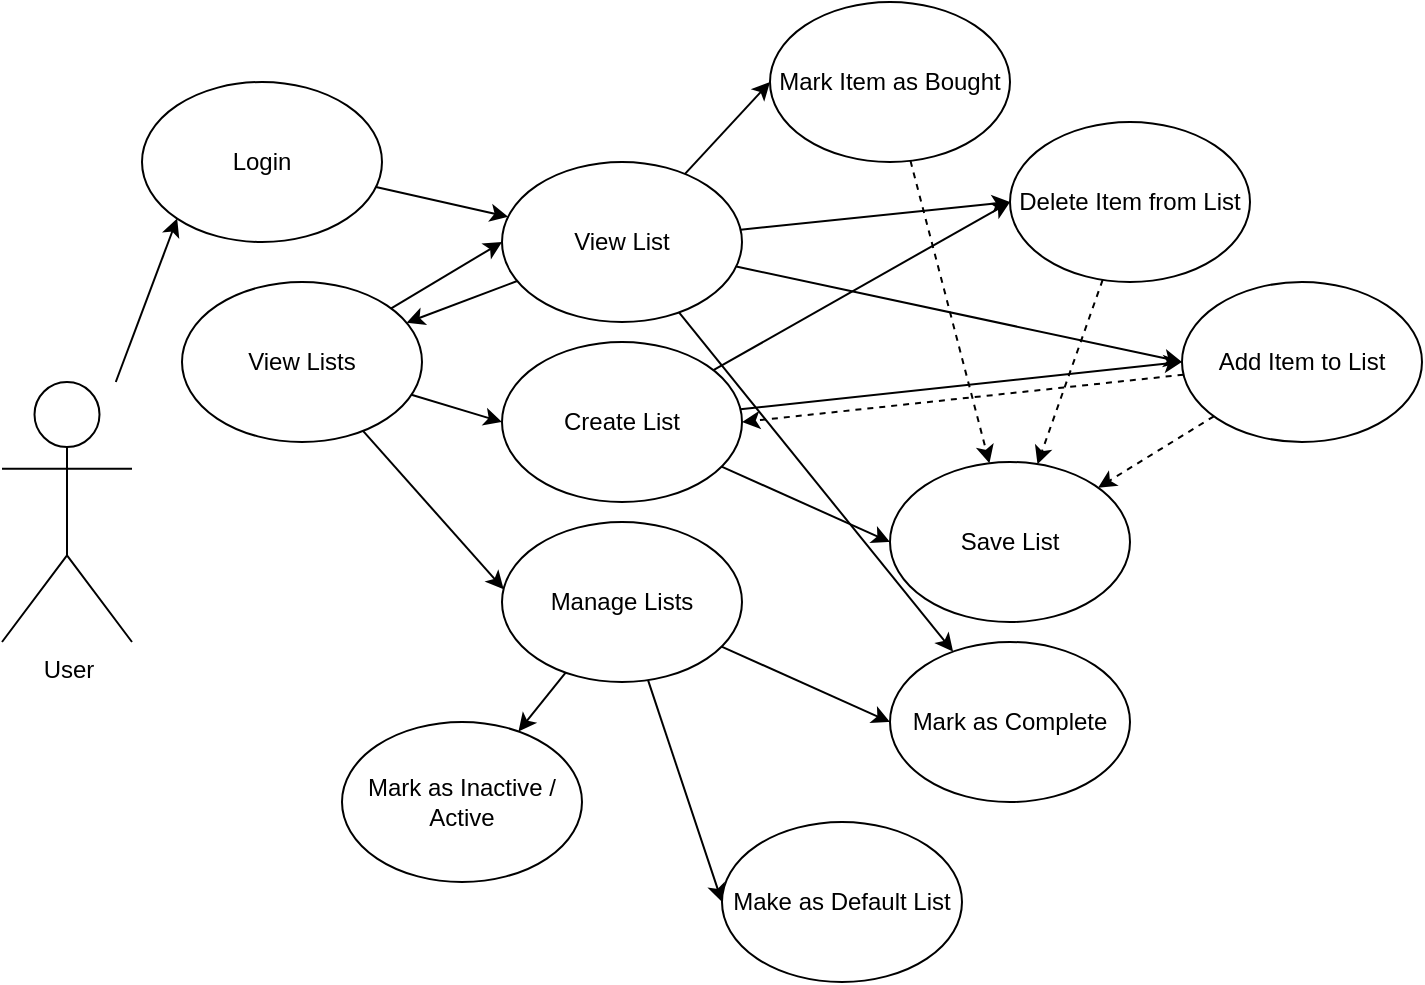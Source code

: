 <mxfile version="13.0.6" type="device"><diagram id="oMNaQDPvT4fOlUVGa2fV" name="Page-1"><mxGraphModel dx="1038" dy="531" grid="1" gridSize="10" guides="1" tooltips="1" connect="1" arrows="1" fold="1" page="1" pageScale="1" pageWidth="827" pageHeight="1169" math="0" shadow="0"><root><mxCell id="0"/><mxCell id="1" parent="0"/><mxCell id="Uy2JGyxhBuCyS2hlUJ-_-9" style="edgeStyle=none;rounded=0;orthogonalLoop=1;jettySize=auto;html=1;entryX=0;entryY=1;entryDx=0;entryDy=0;" parent="1" source="Uy2JGyxhBuCyS2hlUJ-_-1" target="Uy2JGyxhBuCyS2hlUJ-_-2" edge="1"><mxGeometry relative="1" as="geometry"/></mxCell><mxCell id="Uy2JGyxhBuCyS2hlUJ-_-1" value="User" style="shape=umlActor;verticalLabelPosition=bottom;labelBackgroundColor=#ffffff;verticalAlign=top;html=1;outlineConnect=0;" parent="1" vertex="1"><mxGeometry x="40" y="390" width="65" height="130" as="geometry"/></mxCell><mxCell id="a7b61reNq1PHI57yXm-v-3" style="rounded=0;orthogonalLoop=1;jettySize=auto;html=1;" edge="1" parent="1" source="Uy2JGyxhBuCyS2hlUJ-_-2" target="Uy2JGyxhBuCyS2hlUJ-_-3"><mxGeometry relative="1" as="geometry"/></mxCell><mxCell id="Uy2JGyxhBuCyS2hlUJ-_-2" value="Login" style="ellipse;whiteSpace=wrap;html=1;" parent="1" vertex="1"><mxGeometry x="110" y="240" width="120" height="80" as="geometry"/></mxCell><mxCell id="Uy2JGyxhBuCyS2hlUJ-_-12" style="edgeStyle=none;rounded=0;orthogonalLoop=1;jettySize=auto;html=1;entryX=0;entryY=0.5;entryDx=0;entryDy=0;" parent="1" source="Uy2JGyxhBuCyS2hlUJ-_-3" target="Uy2JGyxhBuCyS2hlUJ-_-6" edge="1"><mxGeometry relative="1" as="geometry"/></mxCell><mxCell id="Uy2JGyxhBuCyS2hlUJ-_-13" style="edgeStyle=none;rounded=0;orthogonalLoop=1;jettySize=auto;html=1;entryX=0;entryY=0.5;entryDx=0;entryDy=0;" parent="1" source="Uy2JGyxhBuCyS2hlUJ-_-3" target="Uy2JGyxhBuCyS2hlUJ-_-7" edge="1"><mxGeometry relative="1" as="geometry"/></mxCell><mxCell id="Uy2JGyxhBuCyS2hlUJ-_-15" style="edgeStyle=none;rounded=0;orthogonalLoop=1;jettySize=auto;html=1;entryX=0;entryY=0.5;entryDx=0;entryDy=0;" parent="1" source="Uy2JGyxhBuCyS2hlUJ-_-3" target="Uy2JGyxhBuCyS2hlUJ-_-14" edge="1"><mxGeometry relative="1" as="geometry"/></mxCell><mxCell id="Uy2JGyxhBuCyS2hlUJ-_-23" style="edgeStyle=none;rounded=0;orthogonalLoop=1;jettySize=auto;html=1;" parent="1" source="Uy2JGyxhBuCyS2hlUJ-_-3" target="Uy2JGyxhBuCyS2hlUJ-_-22" edge="1"><mxGeometry relative="1" as="geometry"/></mxCell><mxCell id="a7b61reNq1PHI57yXm-v-9" style="edgeStyle=none;rounded=0;orthogonalLoop=1;jettySize=auto;html=1;" edge="1" parent="1" source="Uy2JGyxhBuCyS2hlUJ-_-3" target="a7b61reNq1PHI57yXm-v-2"><mxGeometry relative="1" as="geometry"/></mxCell><mxCell id="Uy2JGyxhBuCyS2hlUJ-_-3" value="View List" style="ellipse;whiteSpace=wrap;html=1;" parent="1" vertex="1"><mxGeometry x="290" y="280" width="120" height="80" as="geometry"/></mxCell><mxCell id="Uy2JGyxhBuCyS2hlUJ-_-16" style="edgeStyle=none;rounded=0;orthogonalLoop=1;jettySize=auto;html=1;entryX=0;entryY=0.5;entryDx=0;entryDy=0;" parent="1" source="Uy2JGyxhBuCyS2hlUJ-_-4" target="Uy2JGyxhBuCyS2hlUJ-_-14" edge="1"><mxGeometry relative="1" as="geometry"/></mxCell><mxCell id="Uy2JGyxhBuCyS2hlUJ-_-17" style="edgeStyle=none;rounded=0;orthogonalLoop=1;jettySize=auto;html=1;entryX=0;entryY=0.5;entryDx=0;entryDy=0;" parent="1" source="Uy2JGyxhBuCyS2hlUJ-_-4" target="Uy2JGyxhBuCyS2hlUJ-_-7" edge="1"><mxGeometry relative="1" as="geometry"/></mxCell><mxCell id="Uy2JGyxhBuCyS2hlUJ-_-19" style="edgeStyle=none;rounded=0;orthogonalLoop=1;jettySize=auto;html=1;entryX=0;entryY=0.5;entryDx=0;entryDy=0;" parent="1" source="Uy2JGyxhBuCyS2hlUJ-_-4" target="Uy2JGyxhBuCyS2hlUJ-_-18" edge="1"><mxGeometry relative="1" as="geometry"/></mxCell><mxCell id="Uy2JGyxhBuCyS2hlUJ-_-4" value="Create List" style="ellipse;whiteSpace=wrap;html=1;" parent="1" vertex="1"><mxGeometry x="290" y="370" width="120" height="80" as="geometry"/></mxCell><mxCell id="Uy2JGyxhBuCyS2hlUJ-_-24" style="edgeStyle=none;rounded=0;orthogonalLoop=1;jettySize=auto;html=1;entryX=0;entryY=0.5;entryDx=0;entryDy=0;" parent="1" source="Uy2JGyxhBuCyS2hlUJ-_-5" target="Uy2JGyxhBuCyS2hlUJ-_-22" edge="1"><mxGeometry relative="1" as="geometry"/></mxCell><mxCell id="Uy2JGyxhBuCyS2hlUJ-_-26" style="edgeStyle=none;rounded=0;orthogonalLoop=1;jettySize=auto;html=1;entryX=0;entryY=0.5;entryDx=0;entryDy=0;" parent="1" source="Uy2JGyxhBuCyS2hlUJ-_-5" target="Uy2JGyxhBuCyS2hlUJ-_-25" edge="1"><mxGeometry relative="1" as="geometry"/></mxCell><mxCell id="Uy2JGyxhBuCyS2hlUJ-_-29" style="edgeStyle=none;rounded=0;orthogonalLoop=1;jettySize=auto;html=1;" parent="1" source="Uy2JGyxhBuCyS2hlUJ-_-5" target="Uy2JGyxhBuCyS2hlUJ-_-28" edge="1"><mxGeometry relative="1" as="geometry"/></mxCell><mxCell id="Uy2JGyxhBuCyS2hlUJ-_-5" value="Manage Lists" style="ellipse;whiteSpace=wrap;html=1;" parent="1" vertex="1"><mxGeometry x="290" y="460" width="120" height="80" as="geometry"/></mxCell><mxCell id="Uy2JGyxhBuCyS2hlUJ-_-30" style="edgeStyle=none;rounded=0;orthogonalLoop=1;jettySize=auto;html=1;dashed=1;" parent="1" source="Uy2JGyxhBuCyS2hlUJ-_-6" target="Uy2JGyxhBuCyS2hlUJ-_-18" edge="1"><mxGeometry relative="1" as="geometry"/></mxCell><mxCell id="Uy2JGyxhBuCyS2hlUJ-_-6" value="Mark Item as Bought" style="ellipse;whiteSpace=wrap;html=1;" parent="1" vertex="1"><mxGeometry x="424" y="200" width="120" height="80" as="geometry"/></mxCell><mxCell id="Uy2JGyxhBuCyS2hlUJ-_-21" style="edgeStyle=none;rounded=0;orthogonalLoop=1;jettySize=auto;html=1;dashed=1;" parent="1" source="Uy2JGyxhBuCyS2hlUJ-_-7" target="Uy2JGyxhBuCyS2hlUJ-_-18" edge="1"><mxGeometry relative="1" as="geometry"/></mxCell><mxCell id="Uy2JGyxhBuCyS2hlUJ-_-7" value="Delete Item from List" style="ellipse;whiteSpace=wrap;html=1;" parent="1" vertex="1"><mxGeometry x="544" y="260" width="120" height="80" as="geometry"/></mxCell><mxCell id="Uy2JGyxhBuCyS2hlUJ-_-20" style="edgeStyle=none;rounded=0;orthogonalLoop=1;jettySize=auto;html=1;dashed=1;" parent="1" source="Uy2JGyxhBuCyS2hlUJ-_-14" target="Uy2JGyxhBuCyS2hlUJ-_-18" edge="1"><mxGeometry relative="1" as="geometry"/></mxCell><mxCell id="a7b61reNq1PHI57yXm-v-7" style="edgeStyle=none;rounded=0;orthogonalLoop=1;jettySize=auto;html=1;dashed=1;entryX=1;entryY=0.5;entryDx=0;entryDy=0;" edge="1" parent="1" source="Uy2JGyxhBuCyS2hlUJ-_-14" target="Uy2JGyxhBuCyS2hlUJ-_-4"><mxGeometry relative="1" as="geometry"/></mxCell><mxCell id="Uy2JGyxhBuCyS2hlUJ-_-14" value="Add Item to List" style="ellipse;whiteSpace=wrap;html=1;" parent="1" vertex="1"><mxGeometry x="630" y="340" width="120" height="80" as="geometry"/></mxCell><mxCell id="Uy2JGyxhBuCyS2hlUJ-_-18" value="Save List" style="ellipse;whiteSpace=wrap;html=1;" parent="1" vertex="1"><mxGeometry x="484" y="430" width="120" height="80" as="geometry"/></mxCell><mxCell id="Uy2JGyxhBuCyS2hlUJ-_-22" value="Mark as Complete" style="ellipse;whiteSpace=wrap;html=1;" parent="1" vertex="1"><mxGeometry x="484" y="520" width="120" height="80" as="geometry"/></mxCell><mxCell id="Uy2JGyxhBuCyS2hlUJ-_-25" value="Make as Default List" style="ellipse;whiteSpace=wrap;html=1;" parent="1" vertex="1"><mxGeometry x="400" y="610" width="120" height="80" as="geometry"/></mxCell><mxCell id="Uy2JGyxhBuCyS2hlUJ-_-28" value="Mark as Inactive / Active" style="ellipse;whiteSpace=wrap;html=1;" parent="1" vertex="1"><mxGeometry x="210" y="560" width="120" height="80" as="geometry"/></mxCell><mxCell id="a7b61reNq1PHI57yXm-v-4" style="edgeStyle=none;rounded=0;orthogonalLoop=1;jettySize=auto;html=1;entryX=0;entryY=0.5;entryDx=0;entryDy=0;" edge="1" parent="1" source="a7b61reNq1PHI57yXm-v-2" target="Uy2JGyxhBuCyS2hlUJ-_-3"><mxGeometry relative="1" as="geometry"/></mxCell><mxCell id="a7b61reNq1PHI57yXm-v-5" style="edgeStyle=none;rounded=0;orthogonalLoop=1;jettySize=auto;html=1;entryX=0;entryY=0.5;entryDx=0;entryDy=0;" edge="1" parent="1" source="a7b61reNq1PHI57yXm-v-2" target="Uy2JGyxhBuCyS2hlUJ-_-4"><mxGeometry relative="1" as="geometry"/></mxCell><mxCell id="a7b61reNq1PHI57yXm-v-6" style="edgeStyle=none;rounded=0;orthogonalLoop=1;jettySize=auto;html=1;entryX=0.007;entryY=0.42;entryDx=0;entryDy=0;entryPerimeter=0;" edge="1" parent="1" source="a7b61reNq1PHI57yXm-v-2" target="Uy2JGyxhBuCyS2hlUJ-_-5"><mxGeometry relative="1" as="geometry"/></mxCell><mxCell id="a7b61reNq1PHI57yXm-v-2" value="View Lists" style="ellipse;whiteSpace=wrap;html=1;" vertex="1" parent="1"><mxGeometry x="130" y="340" width="120" height="80" as="geometry"/></mxCell></root></mxGraphModel></diagram></mxfile>